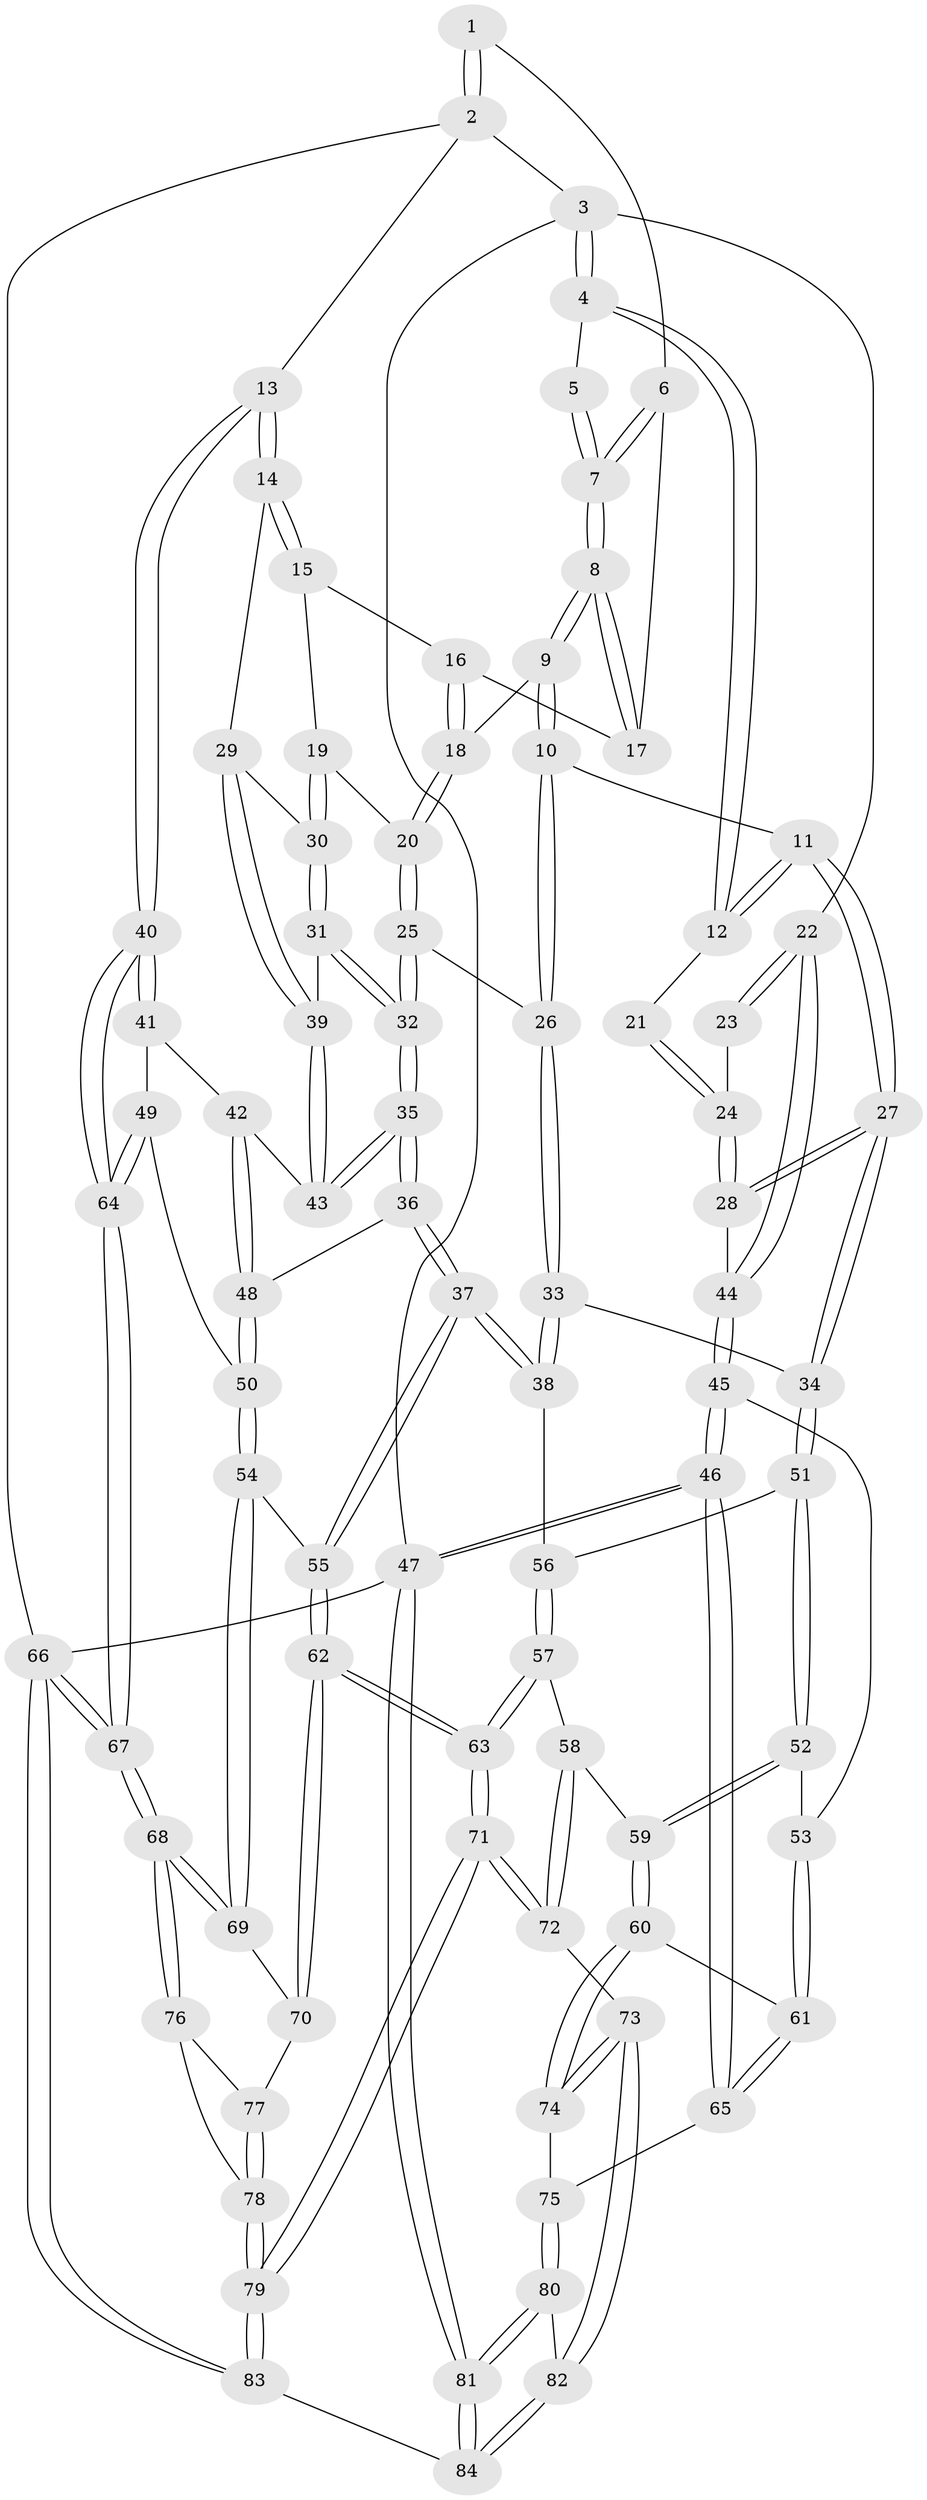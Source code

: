 // coarse degree distribution, {4: 0.22, 6: 0.08, 5: 0.44, 2: 0.06, 3: 0.2}
// Generated by graph-tools (version 1.1) at 2025/52/02/27/25 19:52:37]
// undirected, 84 vertices, 207 edges
graph export_dot {
graph [start="1"]
  node [color=gray90,style=filled];
  1 [pos="+0.8071381625564099+0"];
  2 [pos="+1+0"];
  3 [pos="+0+0"];
  4 [pos="+0.302595278747573+0"];
  5 [pos="+0.40804320328997173+0"];
  6 [pos="+0.7813853526209292+0"];
  7 [pos="+0.545481936139539+0.0858468818249938"];
  8 [pos="+0.5493295369845521+0.1410488017603533"];
  9 [pos="+0.5446217247626707+0.16237322108217644"];
  10 [pos="+0.4704281054499811+0.22194649269039565"];
  11 [pos="+0.41764027142331583+0.2285503477303828"];
  12 [pos="+0.36607715554399745+0.17235048221589133"];
  13 [pos="+1+0.21476136023946168"];
  14 [pos="+1+0.25831440445295545"];
  15 [pos="+0.8465462467115463+0.12374872658762093"];
  16 [pos="+0.7776020000842111+0.02426272037109563"];
  17 [pos="+0.7756627804167127+0.014757734069006307"];
  18 [pos="+0.6846453044032396+0.20688247082863775"];
  19 [pos="+0.72211202631576+0.25389839815560056"];
  20 [pos="+0.719341868675718+0.25348606444012534"];
  21 [pos="+0.19922743140121096+0.1713604253322149"];
  22 [pos="+0+0"];
  23 [pos="+0+0"];
  24 [pos="+0.1848386721524242+0.3659679618017153"];
  25 [pos="+0.6644651538376211+0.33741510669718355"];
  26 [pos="+0.5945028355555931+0.37601909588512555"];
  27 [pos="+0.29470724996262054+0.45250608511013746"];
  28 [pos="+0.185583458027602+0.38188157634480074"];
  29 [pos="+0.988223776146886+0.2859915075628521"];
  30 [pos="+0.8805974477455251+0.3279542667471898"];
  31 [pos="+0.8001034315629443+0.450702369093576"];
  32 [pos="+0.799563284459568+0.4512408067134838"];
  33 [pos="+0.5820385771623623+0.4586711518112356"];
  34 [pos="+0.30147846759453995+0.4752558166805683"];
  35 [pos="+0.7750165713136656+0.5002750078373958"];
  36 [pos="+0.7610111311495169+0.5211350340615182"];
  37 [pos="+0.6651590920435966+0.5690117913479401"];
  38 [pos="+0.6593181739449601+0.565311283458591"];
  39 [pos="+0.9445178065588166+0.5035656333304969"];
  40 [pos="+1+0.5177138194034387"];
  41 [pos="+0.9623408314876285+0.5429774664984104"];
  42 [pos="+0.9561674780885265+0.5400168233183795"];
  43 [pos="+0.9560647071967909+0.5398476781152565"];
  44 [pos="+0+0.35925919642632104"];
  45 [pos="+0+0.49604281810534306"];
  46 [pos="+0+0.7856917401364782"];
  47 [pos="+0+1"];
  48 [pos="+0.8638668256074536+0.6028525869994502"];
  49 [pos="+0.9666099982255604+0.6608883113638633"];
  50 [pos="+0.8918850949733885+0.6842507061282713"];
  51 [pos="+0.2998594865488082+0.4881200051311409"];
  52 [pos="+0.28379005966146814+0.519893310078255"];
  53 [pos="+0.15434137342469487+0.5852893399513822"];
  54 [pos="+0.8809502282052055+0.7042687269480469"];
  55 [pos="+0.6714231635727015+0.6543340577185093"];
  56 [pos="+0.4747254631388176+0.6178269422710618"];
  57 [pos="+0.47445132893491804+0.677332707488928"];
  58 [pos="+0.3913187721818558+0.7310626210820449"];
  59 [pos="+0.3057323043362722+0.7099685841092775"];
  60 [pos="+0.29621318580136874+0.7260757268685687"];
  61 [pos="+0.09767713528461952+0.7026363700661805"];
  62 [pos="+0.6480925151158548+0.7471724005338677"];
  63 [pos="+0.6036079489468592+0.7971850256118974"];
  64 [pos="+1+0.7238962868812842"];
  65 [pos="+0.03900704713592632+0.7693279791737874"];
  66 [pos="+1+1"];
  67 [pos="+1+1"];
  68 [pos="+0.960061013404683+0.8902852620697846"];
  69 [pos="+0.8806824188469462+0.7192451532300187"];
  70 [pos="+0.765073117837094+0.7888106014601837"];
  71 [pos="+0.5581494787048912+0.9078174977664234"];
  72 [pos="+0.5256576223559692+0.8967856513330601"];
  73 [pos="+0.3706795030058924+0.8949876125095908"];
  74 [pos="+0.29002904232478927+0.7446493985844354"];
  75 [pos="+0.1720862397063588+0.8530762872732789"];
  76 [pos="+0.8364652347203817+0.8659552754857032"];
  77 [pos="+0.7772863172208063+0.8074248831052091"];
  78 [pos="+0.7236770988286334+0.9300444842583057"];
  79 [pos="+0.6011872120753705+1"];
  80 [pos="+0.17231264001093763+0.8539197352287546"];
  81 [pos="+0+1"];
  82 [pos="+0.25916524231617033+0.971095114507827"];
  83 [pos="+0.6239023715550546+1"];
  84 [pos="+0.2267295815694132+1"];
  1 -- 2;
  1 -- 2;
  1 -- 6;
  2 -- 3;
  2 -- 13;
  2 -- 66;
  3 -- 4;
  3 -- 4;
  3 -- 22;
  3 -- 47;
  4 -- 5;
  4 -- 12;
  4 -- 12;
  5 -- 7;
  5 -- 7;
  6 -- 7;
  6 -- 7;
  6 -- 17;
  7 -- 8;
  7 -- 8;
  8 -- 9;
  8 -- 9;
  8 -- 17;
  8 -- 17;
  9 -- 10;
  9 -- 10;
  9 -- 18;
  10 -- 11;
  10 -- 26;
  10 -- 26;
  11 -- 12;
  11 -- 12;
  11 -- 27;
  11 -- 27;
  12 -- 21;
  13 -- 14;
  13 -- 14;
  13 -- 40;
  13 -- 40;
  14 -- 15;
  14 -- 15;
  14 -- 29;
  15 -- 16;
  15 -- 19;
  16 -- 17;
  16 -- 18;
  16 -- 18;
  18 -- 20;
  18 -- 20;
  19 -- 20;
  19 -- 30;
  19 -- 30;
  20 -- 25;
  20 -- 25;
  21 -- 24;
  21 -- 24;
  22 -- 23;
  22 -- 23;
  22 -- 44;
  22 -- 44;
  23 -- 24;
  24 -- 28;
  24 -- 28;
  25 -- 26;
  25 -- 32;
  25 -- 32;
  26 -- 33;
  26 -- 33;
  27 -- 28;
  27 -- 28;
  27 -- 34;
  27 -- 34;
  28 -- 44;
  29 -- 30;
  29 -- 39;
  29 -- 39;
  30 -- 31;
  30 -- 31;
  31 -- 32;
  31 -- 32;
  31 -- 39;
  32 -- 35;
  32 -- 35;
  33 -- 34;
  33 -- 38;
  33 -- 38;
  34 -- 51;
  34 -- 51;
  35 -- 36;
  35 -- 36;
  35 -- 43;
  35 -- 43;
  36 -- 37;
  36 -- 37;
  36 -- 48;
  37 -- 38;
  37 -- 38;
  37 -- 55;
  37 -- 55;
  38 -- 56;
  39 -- 43;
  39 -- 43;
  40 -- 41;
  40 -- 41;
  40 -- 64;
  40 -- 64;
  41 -- 42;
  41 -- 49;
  42 -- 43;
  42 -- 48;
  42 -- 48;
  44 -- 45;
  44 -- 45;
  45 -- 46;
  45 -- 46;
  45 -- 53;
  46 -- 47;
  46 -- 47;
  46 -- 65;
  46 -- 65;
  47 -- 81;
  47 -- 81;
  47 -- 66;
  48 -- 50;
  48 -- 50;
  49 -- 50;
  49 -- 64;
  49 -- 64;
  50 -- 54;
  50 -- 54;
  51 -- 52;
  51 -- 52;
  51 -- 56;
  52 -- 53;
  52 -- 59;
  52 -- 59;
  53 -- 61;
  53 -- 61;
  54 -- 55;
  54 -- 69;
  54 -- 69;
  55 -- 62;
  55 -- 62;
  56 -- 57;
  56 -- 57;
  57 -- 58;
  57 -- 63;
  57 -- 63;
  58 -- 59;
  58 -- 72;
  58 -- 72;
  59 -- 60;
  59 -- 60;
  60 -- 61;
  60 -- 74;
  60 -- 74;
  61 -- 65;
  61 -- 65;
  62 -- 63;
  62 -- 63;
  62 -- 70;
  62 -- 70;
  63 -- 71;
  63 -- 71;
  64 -- 67;
  64 -- 67;
  65 -- 75;
  66 -- 67;
  66 -- 67;
  66 -- 83;
  66 -- 83;
  67 -- 68;
  67 -- 68;
  68 -- 69;
  68 -- 69;
  68 -- 76;
  68 -- 76;
  69 -- 70;
  70 -- 77;
  71 -- 72;
  71 -- 72;
  71 -- 79;
  71 -- 79;
  72 -- 73;
  73 -- 74;
  73 -- 74;
  73 -- 82;
  73 -- 82;
  74 -- 75;
  75 -- 80;
  75 -- 80;
  76 -- 77;
  76 -- 78;
  77 -- 78;
  77 -- 78;
  78 -- 79;
  78 -- 79;
  79 -- 83;
  79 -- 83;
  80 -- 81;
  80 -- 81;
  80 -- 82;
  81 -- 84;
  81 -- 84;
  82 -- 84;
  82 -- 84;
  83 -- 84;
}
